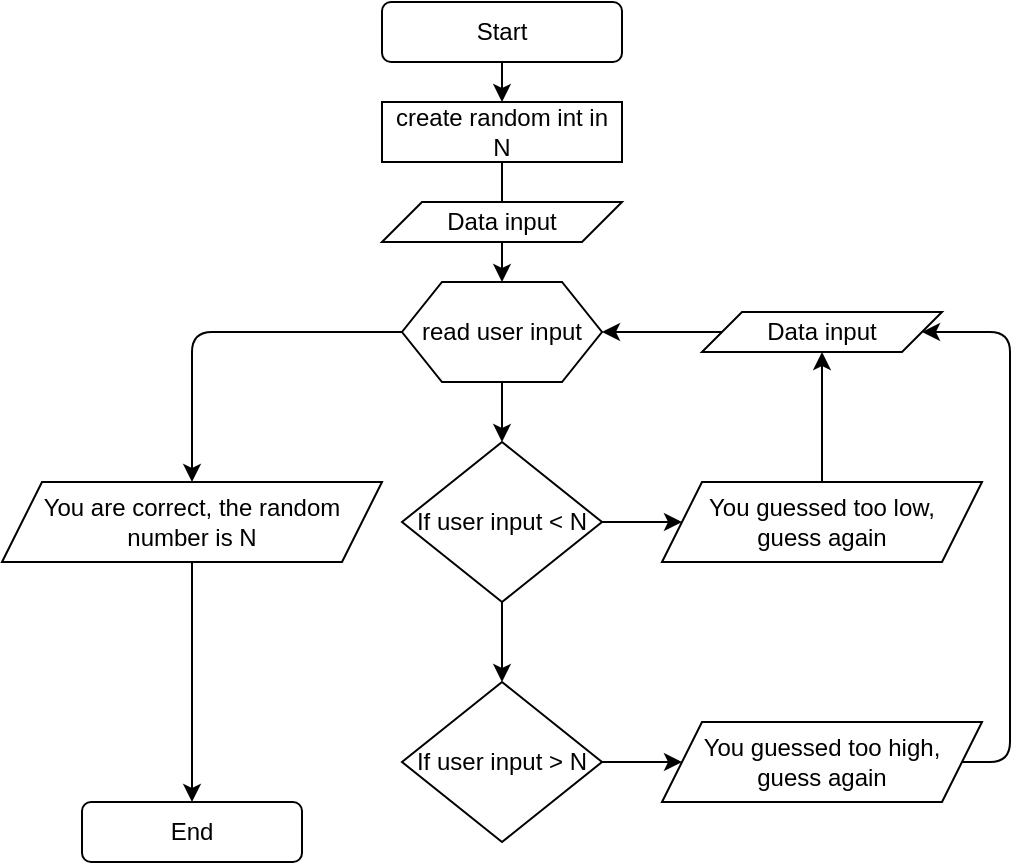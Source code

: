 <mxfile>
    <diagram id="mhboFR3v34JAAR396z_I" name="Page-1">
        <mxGraphModel dx="360" dy="474" grid="1" gridSize="10" guides="1" tooltips="1" connect="1" arrows="1" fold="1" page="1" pageScale="1" pageWidth="827" pageHeight="1169" math="0" shadow="0">
            <root>
                <mxCell id="0"/>
                <mxCell id="1" parent="0"/>
                <mxCell id="11" value="" style="edgeStyle=none;html=1;" edge="1" parent="1" target="5">
                    <mxGeometry relative="1" as="geometry">
                        <mxPoint x="280" y="40" as="sourcePoint"/>
                    </mxGeometry>
                </mxCell>
                <mxCell id="7" style="edgeStyle=none;html=1;entryX=0.5;entryY=0;entryDx=0;entryDy=0;startArrow=none;" edge="1" parent="1" source="17" target="6">
                    <mxGeometry relative="1" as="geometry"/>
                </mxCell>
                <mxCell id="12" style="edgeStyle=none;html=1;entryX=0.5;entryY=0;entryDx=0;entryDy=0;" edge="1" parent="1" source="6" target="35">
                    <mxGeometry relative="1" as="geometry">
                        <mxPoint x="120" y="175" as="targetPoint"/>
                        <Array as="points">
                            <mxPoint x="125" y="175"/>
                        </Array>
                    </mxGeometry>
                </mxCell>
                <mxCell id="24" value="" style="edgeStyle=none;html=1;" edge="1" parent="1" source="6" target="21">
                    <mxGeometry relative="1" as="geometry"/>
                </mxCell>
                <mxCell id="6" value="read user input" style="shape=hexagon;perimeter=hexagonPerimeter2;whiteSpace=wrap;html=1;fixedSize=1;" vertex="1" parent="1">
                    <mxGeometry x="230" y="150" width="100" height="50" as="geometry"/>
                </mxCell>
                <mxCell id="5" value="create random int in N" style="rounded=0;whiteSpace=wrap;html=1;" vertex="1" parent="1">
                    <mxGeometry x="220" y="60" width="120" height="30" as="geometry"/>
                </mxCell>
                <mxCell id="17" value="Data input" style="shape=parallelogram;perimeter=parallelogramPerimeter;whiteSpace=wrap;html=1;fixedSize=1;" vertex="1" parent="1">
                    <mxGeometry x="220" y="110" width="120" height="20" as="geometry"/>
                </mxCell>
                <mxCell id="18" value="" style="edgeStyle=none;html=1;entryX=0.5;entryY=0;entryDx=0;entryDy=0;endArrow=none;" edge="1" parent="1" source="5" target="17">
                    <mxGeometry relative="1" as="geometry">
                        <mxPoint x="277.692" y="120" as="sourcePoint"/>
                        <mxPoint x="270" y="220" as="targetPoint"/>
                    </mxGeometry>
                </mxCell>
                <mxCell id="20" style="edgeStyle=none;html=1;entryX=1;entryY=0.5;entryDx=0;entryDy=0;" edge="1" parent="1" source="19" target="6">
                    <mxGeometry relative="1" as="geometry"/>
                </mxCell>
                <mxCell id="19" value="Data input" style="shape=parallelogram;perimeter=parallelogramPerimeter;whiteSpace=wrap;html=1;fixedSize=1;" vertex="1" parent="1">
                    <mxGeometry x="380" y="165" width="120" height="20" as="geometry"/>
                </mxCell>
                <mxCell id="30" value="" style="edgeStyle=none;html=1;" edge="1" parent="1" source="21" target="28">
                    <mxGeometry relative="1" as="geometry"/>
                </mxCell>
                <mxCell id="34" style="edgeStyle=none;html=1;" edge="1" parent="1" source="21" target="22">
                    <mxGeometry relative="1" as="geometry"/>
                </mxCell>
                <mxCell id="21" value="If user input &amp;lt; N" style="rhombus;whiteSpace=wrap;html=1;" vertex="1" parent="1">
                    <mxGeometry x="230" y="230" width="100" height="80" as="geometry"/>
                </mxCell>
                <mxCell id="29" value="" style="edgeStyle=none;html=1;" edge="1" parent="1" source="22" target="27">
                    <mxGeometry relative="1" as="geometry"/>
                </mxCell>
                <mxCell id="22" value="If user input &amp;gt; N" style="rhombus;whiteSpace=wrap;html=1;" vertex="1" parent="1">
                    <mxGeometry x="230" y="350" width="100" height="80" as="geometry"/>
                </mxCell>
                <mxCell id="32" value="" style="edgeStyle=none;html=1;entryX=1;entryY=0.5;entryDx=0;entryDy=0;exitX=1;exitY=0.5;exitDx=0;exitDy=0;" edge="1" parent="1" source="27" target="19">
                    <mxGeometry relative="1" as="geometry">
                        <mxPoint x="530" y="370" as="sourcePoint"/>
                        <mxPoint x="534" y="180" as="targetPoint"/>
                        <Array as="points">
                            <mxPoint x="534" y="390"/>
                            <mxPoint x="534" y="175"/>
                        </Array>
                    </mxGeometry>
                </mxCell>
                <mxCell id="27" value="You guessed too high, &lt;br&gt;guess again" style="shape=parallelogram;perimeter=parallelogramPerimeter;whiteSpace=wrap;html=1;fixedSize=1;" vertex="1" parent="1">
                    <mxGeometry x="360" y="370" width="160" height="40" as="geometry"/>
                </mxCell>
                <mxCell id="31" value="" style="edgeStyle=none;html=1;" edge="1" parent="1" source="28" target="19">
                    <mxGeometry relative="1" as="geometry"/>
                </mxCell>
                <mxCell id="28" value="You guessed too low, &lt;br&gt;guess again" style="shape=parallelogram;perimeter=parallelogramPerimeter;whiteSpace=wrap;html=1;fixedSize=1;" vertex="1" parent="1">
                    <mxGeometry x="360" y="250" width="160" height="40" as="geometry"/>
                </mxCell>
                <mxCell id="37" value="" style="edgeStyle=none;html=1;" edge="1" parent="1" source="35" target="36">
                    <mxGeometry relative="1" as="geometry"/>
                </mxCell>
                <mxCell id="35" value="You are correct, the random number is N" style="shape=parallelogram;perimeter=parallelogramPerimeter;whiteSpace=wrap;html=1;fixedSize=1;" vertex="1" parent="1">
                    <mxGeometry x="30" y="250" width="190" height="40" as="geometry"/>
                </mxCell>
                <mxCell id="36" value="End" style="rounded=1;whiteSpace=wrap;html=1;" vertex="1" parent="1">
                    <mxGeometry x="70" y="410" width="110" height="30" as="geometry"/>
                </mxCell>
                <mxCell id="38" value="Start" style="rounded=1;whiteSpace=wrap;html=1;" vertex="1" parent="1">
                    <mxGeometry x="220" y="10" width="120" height="30" as="geometry"/>
                </mxCell>
            </root>
        </mxGraphModel>
    </diagram>
</mxfile>